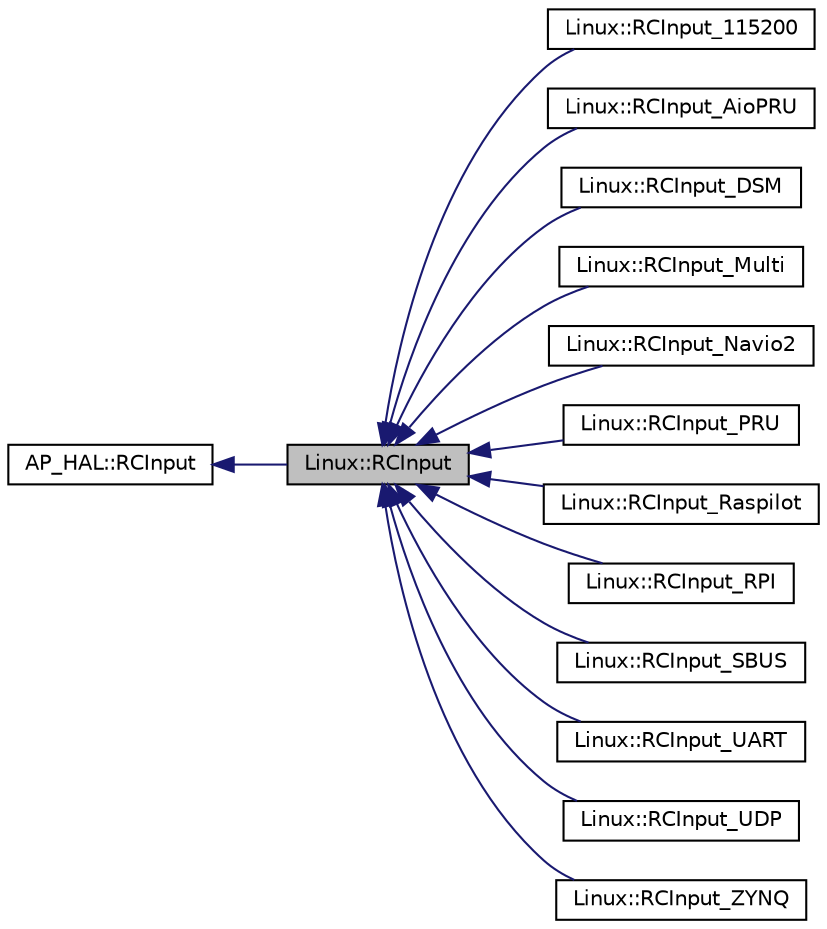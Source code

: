 digraph "Linux::RCInput"
{
 // INTERACTIVE_SVG=YES
  edge [fontname="Helvetica",fontsize="10",labelfontname="Helvetica",labelfontsize="10"];
  node [fontname="Helvetica",fontsize="10",shape=record];
  rankdir="LR";
  Node1 [label="Linux::RCInput",height=0.2,width=0.4,color="black", fillcolor="grey75", style="filled", fontcolor="black"];
  Node2 -> Node1 [dir="back",color="midnightblue",fontsize="10",style="solid",fontname="Helvetica"];
  Node2 [label="AP_HAL::RCInput",height=0.2,width=0.4,color="black", fillcolor="white", style="filled",URL="$classAP__HAL_1_1RCInput.html"];
  Node1 -> Node3 [dir="back",color="midnightblue",fontsize="10",style="solid",fontname="Helvetica"];
  Node3 [label="Linux::RCInput_115200",height=0.2,width=0.4,color="black", fillcolor="white", style="filled",URL="$classLinux_1_1RCInput__115200.html"];
  Node1 -> Node4 [dir="back",color="midnightblue",fontsize="10",style="solid",fontname="Helvetica"];
  Node4 [label="Linux::RCInput_AioPRU",height=0.2,width=0.4,color="black", fillcolor="white", style="filled",URL="$classLinux_1_1RCInput__AioPRU.html"];
  Node1 -> Node5 [dir="back",color="midnightblue",fontsize="10",style="solid",fontname="Helvetica"];
  Node5 [label="Linux::RCInput_DSM",height=0.2,width=0.4,color="black", fillcolor="white", style="filled",URL="$classLinux_1_1RCInput__DSM.html"];
  Node1 -> Node6 [dir="back",color="midnightblue",fontsize="10",style="solid",fontname="Helvetica"];
  Node6 [label="Linux::RCInput_Multi",height=0.2,width=0.4,color="black", fillcolor="white", style="filled",URL="$classLinux_1_1RCInput__Multi.html"];
  Node1 -> Node7 [dir="back",color="midnightblue",fontsize="10",style="solid",fontname="Helvetica"];
  Node7 [label="Linux::RCInput_Navio2",height=0.2,width=0.4,color="black", fillcolor="white", style="filled",URL="$classLinux_1_1RCInput__Navio2.html"];
  Node1 -> Node8 [dir="back",color="midnightblue",fontsize="10",style="solid",fontname="Helvetica"];
  Node8 [label="Linux::RCInput_PRU",height=0.2,width=0.4,color="black", fillcolor="white", style="filled",URL="$classLinux_1_1RCInput__PRU.html"];
  Node1 -> Node9 [dir="back",color="midnightblue",fontsize="10",style="solid",fontname="Helvetica"];
  Node9 [label="Linux::RCInput_Raspilot",height=0.2,width=0.4,color="black", fillcolor="white", style="filled",URL="$classLinux_1_1RCInput__Raspilot.html"];
  Node1 -> Node10 [dir="back",color="midnightblue",fontsize="10",style="solid",fontname="Helvetica"];
  Node10 [label="Linux::RCInput_RPI",height=0.2,width=0.4,color="black", fillcolor="white", style="filled",URL="$classLinux_1_1RCInput__RPI.html"];
  Node1 -> Node11 [dir="back",color="midnightblue",fontsize="10",style="solid",fontname="Helvetica"];
  Node11 [label="Linux::RCInput_SBUS",height=0.2,width=0.4,color="black", fillcolor="white", style="filled",URL="$classLinux_1_1RCInput__SBUS.html"];
  Node1 -> Node12 [dir="back",color="midnightblue",fontsize="10",style="solid",fontname="Helvetica"];
  Node12 [label="Linux::RCInput_UART",height=0.2,width=0.4,color="black", fillcolor="white", style="filled",URL="$classLinux_1_1RCInput__UART.html"];
  Node1 -> Node13 [dir="back",color="midnightblue",fontsize="10",style="solid",fontname="Helvetica"];
  Node13 [label="Linux::RCInput_UDP",height=0.2,width=0.4,color="black", fillcolor="white", style="filled",URL="$classLinux_1_1RCInput__UDP.html"];
  Node1 -> Node14 [dir="back",color="midnightblue",fontsize="10",style="solid",fontname="Helvetica"];
  Node14 [label="Linux::RCInput_ZYNQ",height=0.2,width=0.4,color="black", fillcolor="white", style="filled",URL="$classLinux_1_1RCInput__ZYNQ.html"];
}
